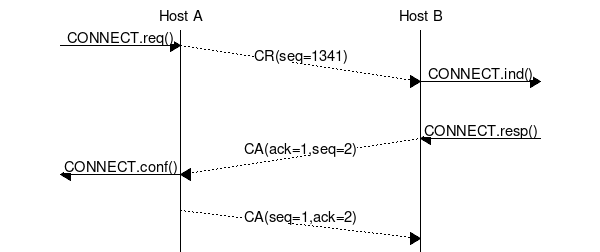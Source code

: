 msc{
      a [label="", linecolour=white],
      b [label="Host A", linecolour=black],
      z [label="", linecolour=white],
      c [label="Host B", linecolour=black],
      d [label="", linecolour=white];

      a=>b [ label = "CONNECT.req()" ] ,
      b>>c [ arcskip="1", label="CR(seq=1341)"];
      c=>d [ label = "CONNECT.ind()" ];

      |||;

      d=>c [ label = "CONNECT.resp()" ] ,
      c>>b [ arcskip="1", label="CA(ack=1,seq=2)"];
      b=>a [ label = "CONNECT.conf()"];

      b>>c [ arcskip="1", label="CA(seq=1,ack=2)"];
      |||;
}
